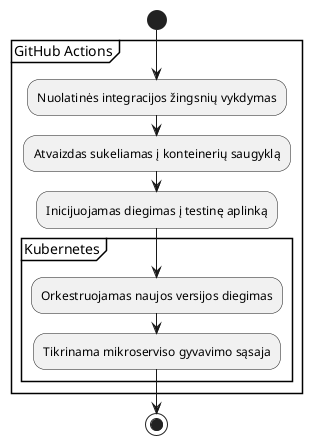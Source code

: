 @startuml
skinparam ConditionEndStyle hline
skinparam defaultTextAlignment center
start

    partition "GitHub Actions" {
        :Nuolatinės integracijos žingsnių vykdymas;
        :Atvaizdas sukeliamas į konteinerių saugyklą;
        :Inicijuojamas diegimas į testinę aplinką;
        partition "Kubernetes" {
            :Orkestruojamas naujos versijos diegimas;
            :Tikrinama mikroserviso gyvavimo sąsaja;
        }
    }
stop
@enduml